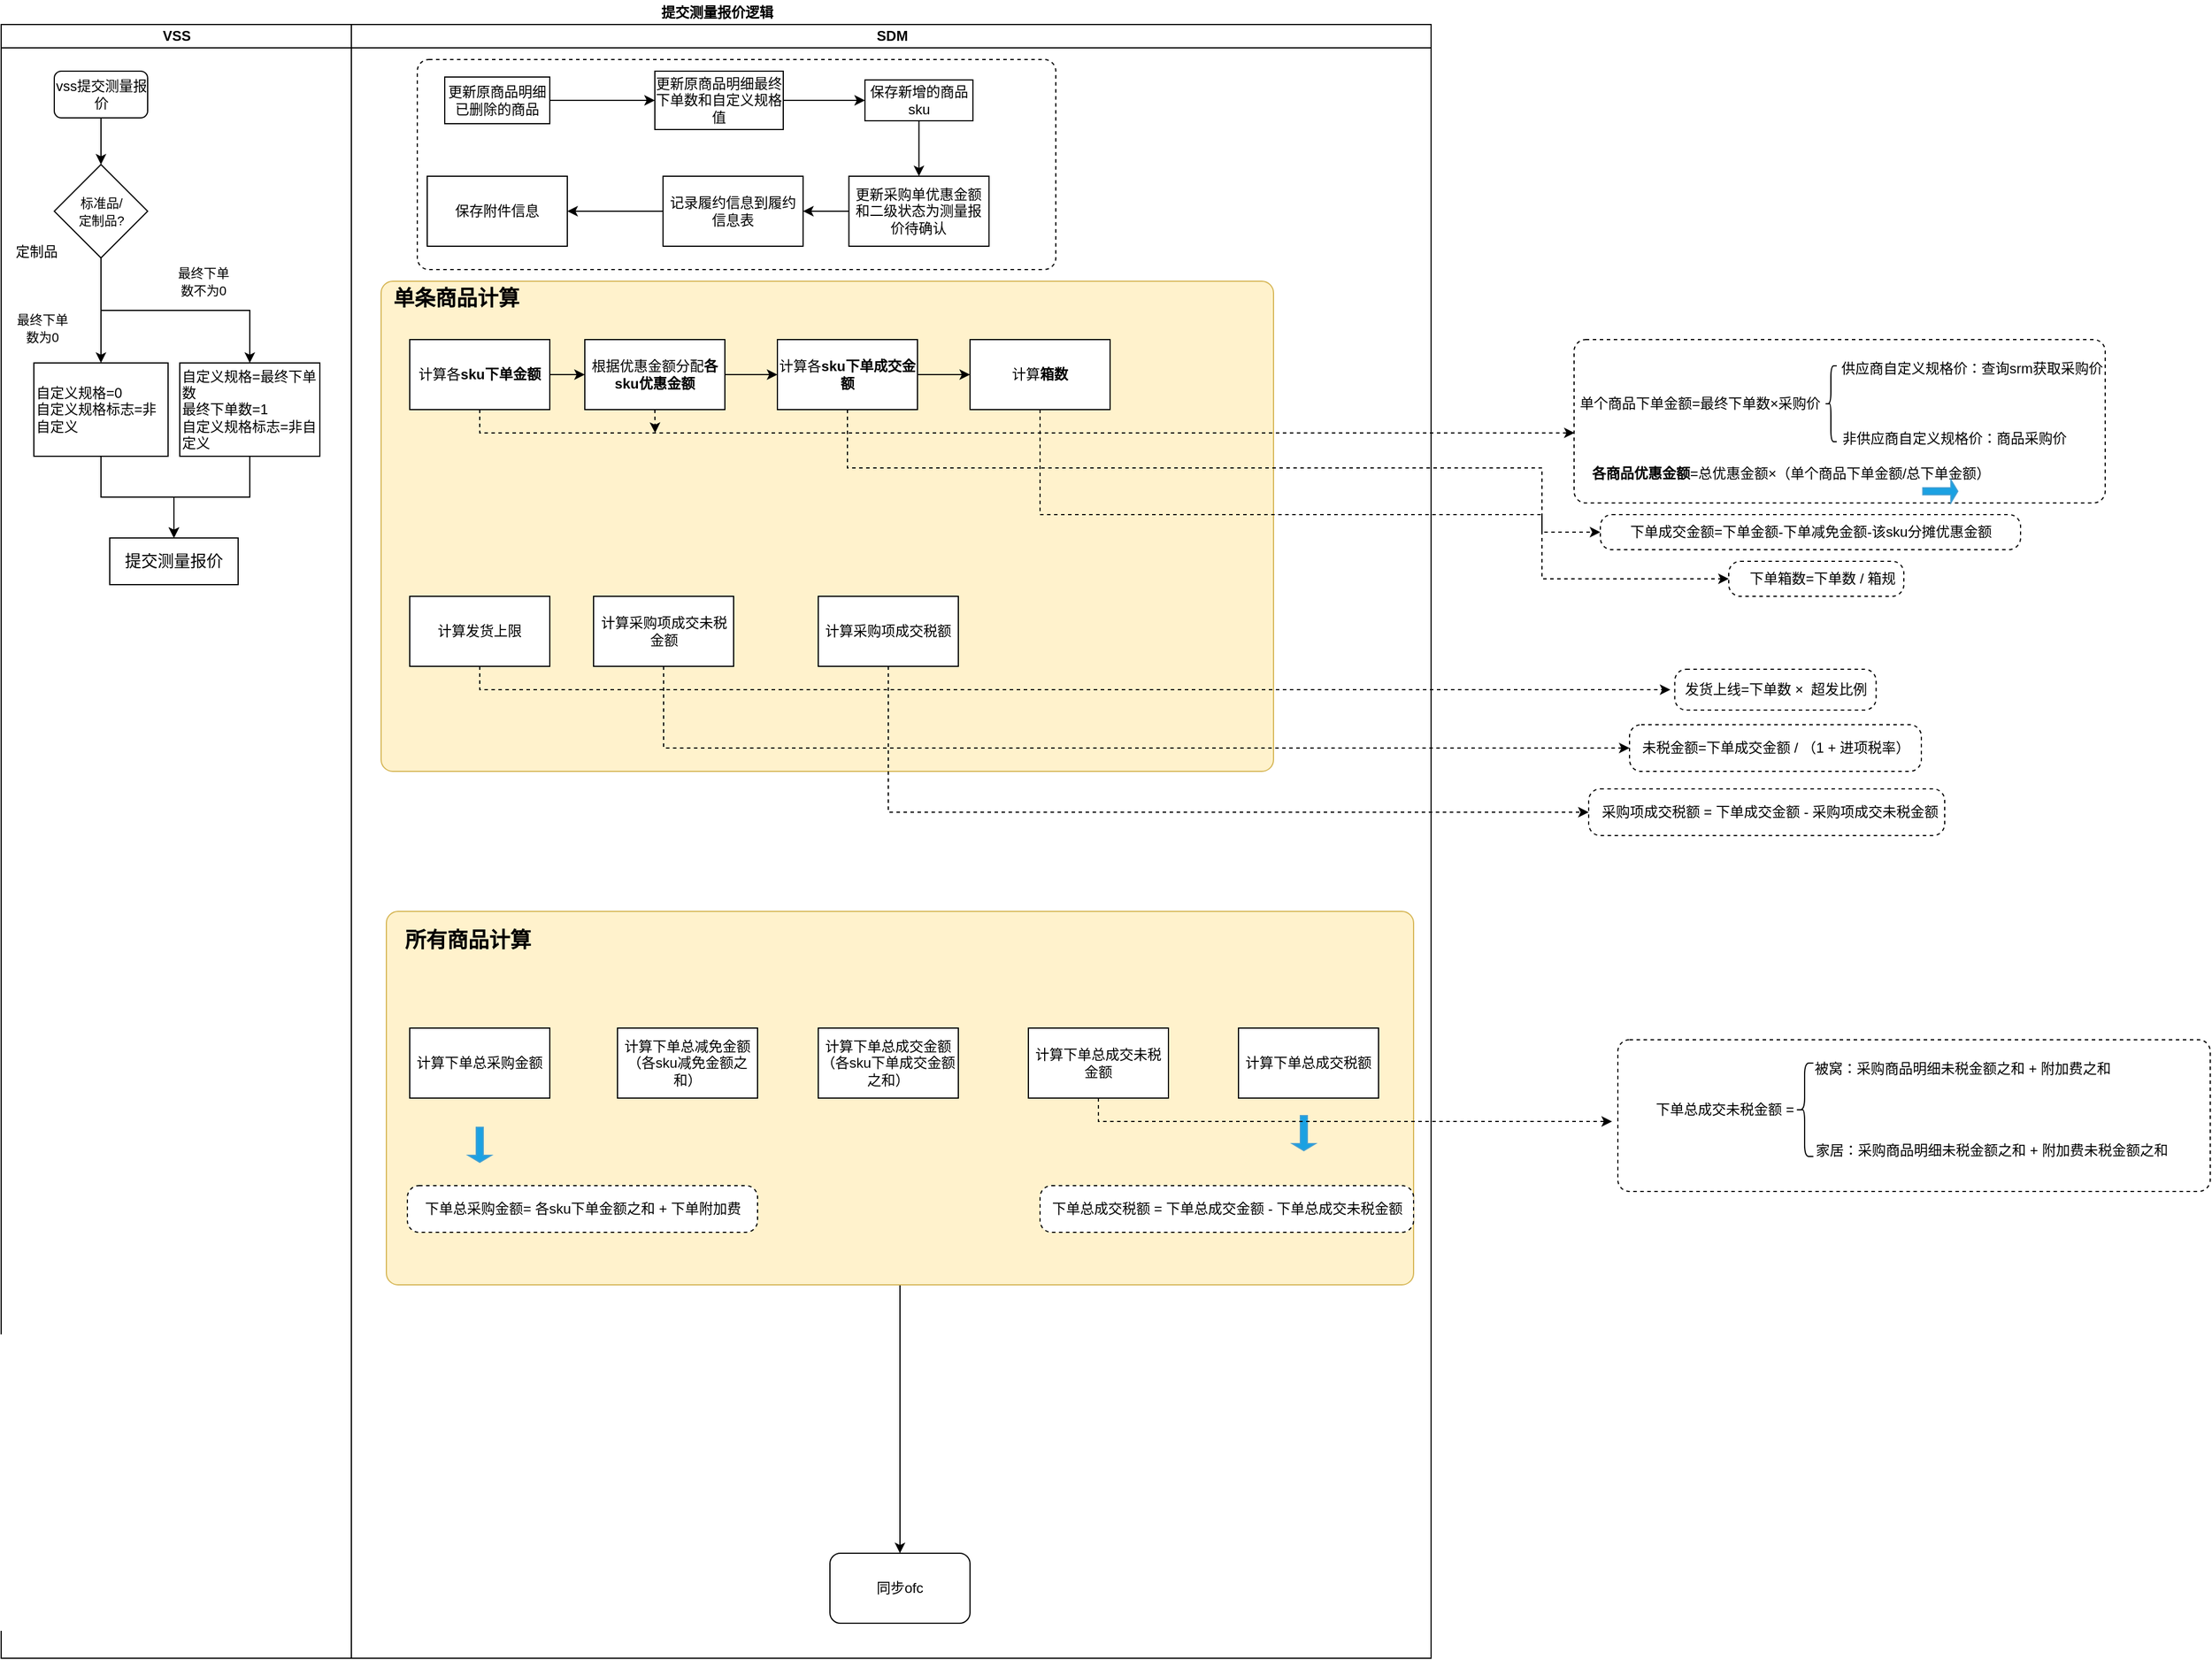 <mxfile version="21.0.2" type="github">
  <diagram id="JKw0qQSvfnZ8Y1qUwBom" name="第 1 页">
    <mxGraphModel dx="1734" dy="2137" grid="1" gridSize="10" guides="1" tooltips="1" connect="1" arrows="1" fold="1" page="1" pageScale="1" pageWidth="827" pageHeight="1169" math="0" shadow="0">
      <root>
        <mxCell id="0" />
        <mxCell id="1" parent="0" />
        <mxCell id="-lKPWAhwLu32L64SSE1R-109" value="" style="html=1;align=center;verticalAlign=top;rounded=1;absoluteArcSize=1;arcSize=20;whiteSpace=wrap;dashed=1;glass=0;" vertex="1" parent="1">
          <mxGeometry x="1525" y="870" width="507.5" height="130" as="geometry" />
        </mxCell>
        <mxCell id="-lKPWAhwLu32L64SSE1R-1" value="提交测量报价逻辑" style="swimlane;childLayout=stackLayout;resizeParent=1;resizeParentMax=0;startSize=20;html=1;opacity=0;" vertex="1" parent="1">
          <mxGeometry x="140" y="-20" width="1225" height="1420" as="geometry" />
        </mxCell>
        <mxCell id="-lKPWAhwLu32L64SSE1R-2" value="VSS" style="swimlane;startSize=20;html=1;" vertex="1" parent="-lKPWAhwLu32L64SSE1R-1">
          <mxGeometry y="20" width="300" height="1400" as="geometry" />
        </mxCell>
        <mxCell id="s9kQpzu7OyrbzW0i88vx-4" style="edgeStyle=orthogonalEdgeStyle;rounded=0;orthogonalLoop=1;jettySize=auto;html=1;entryX=0.5;entryY=0;entryDx=0;entryDy=0;" parent="-lKPWAhwLu32L64SSE1R-2" source="s9kQpzu7OyrbzW0i88vx-2" edge="1" target="-lKPWAhwLu32L64SSE1R-5">
          <mxGeometry relative="1" as="geometry">
            <mxPoint x="83.0" y="120" as="targetPoint" />
          </mxGeometry>
        </mxCell>
        <mxCell id="s9kQpzu7OyrbzW0i88vx-2" value="vss提交测量报价" style="rounded=1;whiteSpace=wrap;html=1;" parent="-lKPWAhwLu32L64SSE1R-2" vertex="1">
          <mxGeometry x="45.5" y="40" width="80" height="40" as="geometry" />
        </mxCell>
        <mxCell id="-lKPWAhwLu32L64SSE1R-15" style="edgeStyle=orthogonalEdgeStyle;rounded=0;orthogonalLoop=1;jettySize=auto;html=1;exitX=0.5;exitY=1;exitDx=0;exitDy=0;entryX=0.5;entryY=0;entryDx=0;entryDy=0;" edge="1" parent="-lKPWAhwLu32L64SSE1R-2" source="-lKPWAhwLu32L64SSE1R-5" target="-lKPWAhwLu32L64SSE1R-14">
          <mxGeometry relative="1" as="geometry" />
        </mxCell>
        <mxCell id="-lKPWAhwLu32L64SSE1R-5" value="&lt;font style=&quot;font-size: 11px;&quot;&gt;标准品/&lt;br style=&quot;font-size: 11px;&quot;&gt;定制品?&lt;/font&gt;" style="rhombus;whiteSpace=wrap;html=1;" vertex="1" parent="-lKPWAhwLu32L64SSE1R-2">
          <mxGeometry x="45.5" y="120" width="80" height="80" as="geometry" />
        </mxCell>
        <mxCell id="-lKPWAhwLu32L64SSE1R-18" style="edgeStyle=orthogonalEdgeStyle;rounded=0;orthogonalLoop=1;jettySize=auto;html=1;exitX=0.5;exitY=1;exitDx=0;exitDy=0;entryX=0.5;entryY=0;entryDx=0;entryDy=0;" edge="1" parent="-lKPWAhwLu32L64SSE1R-2" source="-lKPWAhwLu32L64SSE1R-7" target="-lKPWAhwLu32L64SSE1R-17">
          <mxGeometry relative="1" as="geometry" />
        </mxCell>
        <mxCell id="-lKPWAhwLu32L64SSE1R-7" value="自定义规格=0&lt;br&gt;自定义规格标志=非自定义" style="rounded=0;whiteSpace=wrap;html=1;align=left;" vertex="1" parent="-lKPWAhwLu32L64SSE1R-2">
          <mxGeometry x="28" y="290" width="115" height="80" as="geometry" />
        </mxCell>
        <mxCell id="-lKPWAhwLu32L64SSE1R-6" style="edgeStyle=orthogonalEdgeStyle;rounded=0;orthogonalLoop=1;jettySize=auto;html=1;exitX=0.5;exitY=1;exitDx=0;exitDy=0;" edge="1" parent="-lKPWAhwLu32L64SSE1R-2" source="-lKPWAhwLu32L64SSE1R-5" target="-lKPWAhwLu32L64SSE1R-7">
          <mxGeometry relative="1" as="geometry">
            <mxPoint x="83.143" y="240" as="targetPoint" />
          </mxGeometry>
        </mxCell>
        <mxCell id="-lKPWAhwLu32L64SSE1R-11" value="定制品" style="text;html=1;align=center;verticalAlign=middle;resizable=0;points=[];autosize=1;strokeColor=none;fillColor=none;" vertex="1" parent="-lKPWAhwLu32L64SSE1R-2">
          <mxGeometry x="-4.547e-13" y="180" width="60" height="30" as="geometry" />
        </mxCell>
        <mxCell id="-lKPWAhwLu32L64SSE1R-12" value="&lt;font style=&quot;font-size: 11px;&quot;&gt;最终下单&lt;br&gt;数为0&lt;/font&gt;" style="text;html=1;align=center;verticalAlign=middle;resizable=0;points=[];autosize=1;strokeColor=none;fillColor=none;" vertex="1" parent="-lKPWAhwLu32L64SSE1R-2">
          <mxGeometry x="-4.547e-13" y="240" width="70" height="40" as="geometry" />
        </mxCell>
        <mxCell id="-lKPWAhwLu32L64SSE1R-19" style="edgeStyle=orthogonalEdgeStyle;rounded=0;orthogonalLoop=1;jettySize=auto;html=1;exitX=0.5;exitY=1;exitDx=0;exitDy=0;entryX=0.5;entryY=0;entryDx=0;entryDy=0;" edge="1" parent="-lKPWAhwLu32L64SSE1R-2" source="-lKPWAhwLu32L64SSE1R-14" target="-lKPWAhwLu32L64SSE1R-17">
          <mxGeometry relative="1" as="geometry">
            <mxPoint x="153.0" y="440" as="targetPoint" />
          </mxGeometry>
        </mxCell>
        <mxCell id="-lKPWAhwLu32L64SSE1R-14" value="自定义规格=最终下单数&lt;br&gt;最终下单数=1&lt;br&gt;自定义规格标志=非自定义" style="rounded=0;whiteSpace=wrap;html=1;align=left;" vertex="1" parent="-lKPWAhwLu32L64SSE1R-2">
          <mxGeometry x="153" y="290" width="120" height="80" as="geometry" />
        </mxCell>
        <mxCell id="-lKPWAhwLu32L64SSE1R-16" value="&lt;font style=&quot;font-size: 11px;&quot;&gt;最终下单&lt;br&gt;数不为0&lt;/font&gt;" style="text;html=1;align=center;verticalAlign=middle;resizable=0;points=[];autosize=1;strokeColor=none;fillColor=none;" vertex="1" parent="-lKPWAhwLu32L64SSE1R-2">
          <mxGeometry x="138.0" y="200" width="70" height="40" as="geometry" />
        </mxCell>
        <mxCell id="-lKPWAhwLu32L64SSE1R-17" value="&lt;font style=&quot;font-size: 14px;&quot;&gt;提交测量报价&lt;/font&gt;" style="rounded=0;whiteSpace=wrap;html=1;" vertex="1" parent="-lKPWAhwLu32L64SSE1R-2">
          <mxGeometry x="93" y="440" width="110" height="40" as="geometry" />
        </mxCell>
        <mxCell id="-lKPWAhwLu32L64SSE1R-3" value="SDM" style="swimlane;startSize=20;html=1;" vertex="1" parent="-lKPWAhwLu32L64SSE1R-1">
          <mxGeometry x="300" y="20" width="925" height="1400" as="geometry" />
        </mxCell>
        <mxCell id="-lKPWAhwLu32L64SSE1R-113" style="edgeStyle=orthogonalEdgeStyle;rounded=0;orthogonalLoop=1;jettySize=auto;html=1;exitX=0.5;exitY=1;exitDx=0;exitDy=0;" edge="1" parent="-lKPWAhwLu32L64SSE1R-3" source="-lKPWAhwLu32L64SSE1R-111" target="-lKPWAhwLu32L64SSE1R-82">
          <mxGeometry relative="1" as="geometry" />
        </mxCell>
        <mxCell id="-lKPWAhwLu32L64SSE1R-111" value="" style="html=1;align=center;verticalAlign=top;rounded=1;absoluteArcSize=1;arcSize=20;whiteSpace=wrap;glass=0;fillColor=#fff2cc;strokeColor=#d6b656;" vertex="1" parent="-lKPWAhwLu32L64SSE1R-3">
          <mxGeometry x="30" y="760" width="880" height="320" as="geometry" />
        </mxCell>
        <mxCell id="-lKPWAhwLu32L64SSE1R-107" value="" style="html=1;align=center;verticalAlign=top;rounded=1;absoluteArcSize=1;arcSize=20;whiteSpace=wrap;dashed=1;glass=0;" vertex="1" parent="-lKPWAhwLu32L64SSE1R-3">
          <mxGeometry x="590" y="995" width="320" height="40" as="geometry" />
        </mxCell>
        <mxCell id="-lKPWAhwLu32L64SSE1R-101" value="" style="html=1;align=center;verticalAlign=top;rounded=1;absoluteArcSize=1;arcSize=20;whiteSpace=wrap;glass=0;fillColor=#fff2cc;strokeColor=#d6b656;" vertex="1" parent="-lKPWAhwLu32L64SSE1R-3">
          <mxGeometry x="25.5" y="220" width="764.5" height="420" as="geometry" />
        </mxCell>
        <mxCell id="-lKPWAhwLu32L64SSE1R-88" value="" style="html=1;align=center;verticalAlign=top;rounded=1;absoluteArcSize=1;arcSize=20;whiteSpace=wrap;dashed=1;glass=0;" vertex="1" parent="-lKPWAhwLu32L64SSE1R-3">
          <mxGeometry x="56.5" y="30" width="547" height="180" as="geometry" />
        </mxCell>
        <mxCell id="-lKPWAhwLu32L64SSE1R-71" value="" style="html=1;align=center;verticalAlign=top;rounded=1;absoluteArcSize=1;arcSize=20;whiteSpace=wrap;dashed=1;glass=0;" vertex="1" parent="-lKPWAhwLu32L64SSE1R-3">
          <mxGeometry x="48" y="995" width="300" height="40" as="geometry" />
        </mxCell>
        <mxCell id="-lKPWAhwLu32L64SSE1R-83" style="edgeStyle=orthogonalEdgeStyle;rounded=0;orthogonalLoop=1;jettySize=auto;html=1;exitX=1;exitY=0.5;exitDx=0;exitDy=0;" edge="1" parent="-lKPWAhwLu32L64SSE1R-3" source="-lKPWAhwLu32L64SSE1R-20" target="-lKPWAhwLu32L64SSE1R-21">
          <mxGeometry relative="1" as="geometry" />
        </mxCell>
        <mxCell id="-lKPWAhwLu32L64SSE1R-20" value="更新原商品明细已删除的商品" style="rounded=0;whiteSpace=wrap;html=1;" vertex="1" parent="-lKPWAhwLu32L64SSE1R-3">
          <mxGeometry x="80" y="45" width="90" height="40" as="geometry" />
        </mxCell>
        <mxCell id="-lKPWAhwLu32L64SSE1R-84" style="edgeStyle=orthogonalEdgeStyle;rounded=0;orthogonalLoop=1;jettySize=auto;html=1;exitX=1;exitY=0.5;exitDx=0;exitDy=0;" edge="1" parent="-lKPWAhwLu32L64SSE1R-3" source="-lKPWAhwLu32L64SSE1R-21" target="-lKPWAhwLu32L64SSE1R-23">
          <mxGeometry relative="1" as="geometry" />
        </mxCell>
        <mxCell id="-lKPWAhwLu32L64SSE1R-21" value="更新原商品明细最终下单数和自定义规格值" style="whiteSpace=wrap;html=1;rounded=0;" vertex="1" parent="-lKPWAhwLu32L64SSE1R-3">
          <mxGeometry x="260" y="40" width="110" height="50" as="geometry" />
        </mxCell>
        <mxCell id="-lKPWAhwLu32L64SSE1R-85" style="edgeStyle=orthogonalEdgeStyle;rounded=0;orthogonalLoop=1;jettySize=auto;html=1;exitX=0.5;exitY=1;exitDx=0;exitDy=0;" edge="1" parent="-lKPWAhwLu32L64SSE1R-3" source="-lKPWAhwLu32L64SSE1R-23" target="-lKPWAhwLu32L64SSE1R-25">
          <mxGeometry relative="1" as="geometry" />
        </mxCell>
        <mxCell id="-lKPWAhwLu32L64SSE1R-23" value="保存新增的商品sku" style="whiteSpace=wrap;html=1;rounded=0;" vertex="1" parent="-lKPWAhwLu32L64SSE1R-3">
          <mxGeometry x="440" y="47.5" width="92.5" height="35" as="geometry" />
        </mxCell>
        <mxCell id="-lKPWAhwLu32L64SSE1R-86" style="edgeStyle=orthogonalEdgeStyle;rounded=0;orthogonalLoop=1;jettySize=auto;html=1;exitX=0;exitY=0.5;exitDx=0;exitDy=0;" edge="1" parent="-lKPWAhwLu32L64SSE1R-3" source="-lKPWAhwLu32L64SSE1R-25" target="-lKPWAhwLu32L64SSE1R-27">
          <mxGeometry relative="1" as="geometry" />
        </mxCell>
        <mxCell id="-lKPWAhwLu32L64SSE1R-25" value="更新采购单优惠金额和二级状态为测量报价待确认" style="whiteSpace=wrap;html=1;rounded=0;" vertex="1" parent="-lKPWAhwLu32L64SSE1R-3">
          <mxGeometry x="426.25" y="130" width="120" height="60" as="geometry" />
        </mxCell>
        <mxCell id="-lKPWAhwLu32L64SSE1R-87" style="edgeStyle=orthogonalEdgeStyle;rounded=0;orthogonalLoop=1;jettySize=auto;html=1;exitX=0;exitY=0.5;exitDx=0;exitDy=0;" edge="1" parent="-lKPWAhwLu32L64SSE1R-3" source="-lKPWAhwLu32L64SSE1R-27" target="-lKPWAhwLu32L64SSE1R-29">
          <mxGeometry relative="1" as="geometry" />
        </mxCell>
        <mxCell id="-lKPWAhwLu32L64SSE1R-27" value="记录履约信息到履约信息表" style="whiteSpace=wrap;html=1;rounded=0;" vertex="1" parent="-lKPWAhwLu32L64SSE1R-3">
          <mxGeometry x="267" y="130" width="120" height="60" as="geometry" />
        </mxCell>
        <mxCell id="-lKPWAhwLu32L64SSE1R-29" value="保存附件信息" style="whiteSpace=wrap;html=1;rounded=0;" vertex="1" parent="-lKPWAhwLu32L64SSE1R-3">
          <mxGeometry x="65" y="130" width="120" height="60" as="geometry" />
        </mxCell>
        <mxCell id="-lKPWAhwLu32L64SSE1R-98" style="edgeStyle=orthogonalEdgeStyle;rounded=0;orthogonalLoop=1;jettySize=auto;html=1;exitX=1;exitY=0.5;exitDx=0;exitDy=0;" edge="1" parent="-lKPWAhwLu32L64SSE1R-3" source="-lKPWAhwLu32L64SSE1R-31" target="-lKPWAhwLu32L64SSE1R-42">
          <mxGeometry relative="1" as="geometry" />
        </mxCell>
        <mxCell id="-lKPWAhwLu32L64SSE1R-103" style="edgeStyle=orthogonalEdgeStyle;rounded=0;orthogonalLoop=1;jettySize=auto;html=1;exitX=0.5;exitY=1;exitDx=0;exitDy=0;dashed=1;" edge="1" parent="-lKPWAhwLu32L64SSE1R-3" source="-lKPWAhwLu32L64SSE1R-31">
          <mxGeometry relative="1" as="geometry">
            <mxPoint x="260.241" y="350" as="targetPoint" />
          </mxGeometry>
        </mxCell>
        <mxCell id="-lKPWAhwLu32L64SSE1R-31" value="根据优惠金额分配&lt;b&gt;各sku优惠金额&lt;/b&gt;" style="rounded=0;whiteSpace=wrap;html=1;" vertex="1" parent="-lKPWAhwLu32L64SSE1R-3">
          <mxGeometry x="200.0" y="270" width="120" height="60" as="geometry" />
        </mxCell>
        <mxCell id="-lKPWAhwLu32L64SSE1R-97" style="edgeStyle=orthogonalEdgeStyle;rounded=0;orthogonalLoop=1;jettySize=auto;html=1;exitX=1;exitY=0.5;exitDx=0;exitDy=0;" edge="1" parent="-lKPWAhwLu32L64SSE1R-3" source="-lKPWAhwLu32L64SSE1R-41" target="-lKPWAhwLu32L64SSE1R-31">
          <mxGeometry relative="1" as="geometry" />
        </mxCell>
        <mxCell id="-lKPWAhwLu32L64SSE1R-41" value="计算各&lt;b&gt;sku下单金额&lt;/b&gt;" style="rounded=0;whiteSpace=wrap;html=1;" vertex="1" parent="-lKPWAhwLu32L64SSE1R-3">
          <mxGeometry x="50.0" y="270" width="120" height="60" as="geometry" />
        </mxCell>
        <mxCell id="-lKPWAhwLu32L64SSE1R-99" style="edgeStyle=orthogonalEdgeStyle;rounded=0;orthogonalLoop=1;jettySize=auto;html=1;exitX=1;exitY=0.5;exitDx=0;exitDy=0;" edge="1" parent="-lKPWAhwLu32L64SSE1R-3" source="-lKPWAhwLu32L64SSE1R-42" target="-lKPWAhwLu32L64SSE1R-46">
          <mxGeometry relative="1" as="geometry" />
        </mxCell>
        <mxCell id="-lKPWAhwLu32L64SSE1R-42" value="计算各&lt;b&gt;sku下单成交金额&lt;/b&gt;" style="rounded=0;whiteSpace=wrap;html=1;" vertex="1" parent="-lKPWAhwLu32L64SSE1R-3">
          <mxGeometry x="365.0" y="270" width="120" height="60" as="geometry" />
        </mxCell>
        <mxCell id="-lKPWAhwLu32L64SSE1R-46" value="计算&lt;b&gt;箱数&lt;/b&gt;" style="rounded=0;whiteSpace=wrap;html=1;" vertex="1" parent="-lKPWAhwLu32L64SSE1R-3">
          <mxGeometry x="530.0" y="270" width="120" height="60" as="geometry" />
        </mxCell>
        <mxCell id="-lKPWAhwLu32L64SSE1R-50" value="计算发货上限" style="rounded=0;whiteSpace=wrap;html=1;" vertex="1" parent="-lKPWAhwLu32L64SSE1R-3">
          <mxGeometry x="50.0" y="490" width="120" height="60" as="geometry" />
        </mxCell>
        <mxCell id="-lKPWAhwLu32L64SSE1R-55" value="计算采购项成交未税金额" style="rounded=0;whiteSpace=wrap;html=1;" vertex="1" parent="-lKPWAhwLu32L64SSE1R-3">
          <mxGeometry x="207.5" y="490" width="120" height="60" as="geometry" />
        </mxCell>
        <mxCell id="-lKPWAhwLu32L64SSE1R-62" value="计算采购项成交税额" style="rounded=0;whiteSpace=wrap;html=1;" vertex="1" parent="-lKPWAhwLu32L64SSE1R-3">
          <mxGeometry x="400.0" y="490" width="120" height="60" as="geometry" />
        </mxCell>
        <mxCell id="-lKPWAhwLu32L64SSE1R-67" value="计算下单总采购金额" style="rounded=0;whiteSpace=wrap;html=1;" vertex="1" parent="-lKPWAhwLu32L64SSE1R-3">
          <mxGeometry x="50.0" y="860" width="120" height="60" as="geometry" />
        </mxCell>
        <mxCell id="-lKPWAhwLu32L64SSE1R-68" value="计算下单总减免金额&lt;br&gt;（各sku减免金额之和）" style="rounded=0;whiteSpace=wrap;html=1;" vertex="1" parent="-lKPWAhwLu32L64SSE1R-3">
          <mxGeometry x="228.0" y="860" width="120" height="60" as="geometry" />
        </mxCell>
        <mxCell id="-lKPWAhwLu32L64SSE1R-69" value="计算下单总成交金额&lt;br&gt;（各sku下单成交金额之和）" style="rounded=0;whiteSpace=wrap;html=1;" vertex="1" parent="-lKPWAhwLu32L64SSE1R-3">
          <mxGeometry x="400.0" y="860" width="120" height="60" as="geometry" />
        </mxCell>
        <mxCell id="-lKPWAhwLu32L64SSE1R-70" value="下单总采购金额= 各sku下单金额之和 + 下单附加费" style="text;html=1;align=center;verticalAlign=middle;resizable=0;points=[];autosize=1;strokeColor=none;fillColor=none;" vertex="1" parent="-lKPWAhwLu32L64SSE1R-3">
          <mxGeometry x="53.0" y="1000" width="290" height="30" as="geometry" />
        </mxCell>
        <mxCell id="-lKPWAhwLu32L64SSE1R-72" value="" style="shape=singleArrow;whiteSpace=wrap;html=1;fillColor=#1ba1e2;strokeColor=#469fd2;fontColor=#ffffff;rotation=90;" vertex="1" parent="-lKPWAhwLu32L64SSE1R-3">
          <mxGeometry x="95" y="950" width="30" height="20" as="geometry" />
        </mxCell>
        <mxCell id="-lKPWAhwLu32L64SSE1R-73" value="计算下单总成交未税金额" style="rounded=0;whiteSpace=wrap;html=1;" vertex="1" parent="-lKPWAhwLu32L64SSE1R-3">
          <mxGeometry x="580.0" y="860" width="120" height="60" as="geometry" />
        </mxCell>
        <mxCell id="-lKPWAhwLu32L64SSE1R-80" value="计算下单总成交税额" style="rounded=0;whiteSpace=wrap;html=1;" vertex="1" parent="-lKPWAhwLu32L64SSE1R-3">
          <mxGeometry x="760.0" y="860" width="120" height="60" as="geometry" />
        </mxCell>
        <mxCell id="-lKPWAhwLu32L64SSE1R-81" value="下单总成交税额 = 下单总成交金额 - 下单总成交未税金额" style="text;html=1;align=center;verticalAlign=middle;resizable=0;points=[];autosize=1;strokeColor=none;fillColor=none;" vertex="1" parent="-lKPWAhwLu32L64SSE1R-3">
          <mxGeometry x="590.0" y="1000" width="320" height="30" as="geometry" />
        </mxCell>
        <mxCell id="-lKPWAhwLu32L64SSE1R-82" value="同步ofc" style="rounded=1;whiteSpace=wrap;html=1;" vertex="1" parent="-lKPWAhwLu32L64SSE1R-3">
          <mxGeometry x="410.0" y="1310" width="120" height="60" as="geometry" />
        </mxCell>
        <mxCell id="-lKPWAhwLu32L64SSE1R-104" value="&lt;b&gt;&lt;font style=&quot;font-size: 18px;&quot;&gt;单条商品计算&lt;/font&gt;&lt;/b&gt;" style="text;html=1;strokeColor=none;fillColor=none;align=center;verticalAlign=middle;whiteSpace=wrap;rounded=0;" vertex="1" parent="-lKPWAhwLu32L64SSE1R-3">
          <mxGeometry x="30" y="220" width="120" height="30" as="geometry" />
        </mxCell>
        <mxCell id="-lKPWAhwLu32L64SSE1R-105" value="" style="shape=singleArrow;whiteSpace=wrap;html=1;fillColor=#1ba1e2;strokeColor=#469fd2;fontColor=#ffffff;rotation=90;" vertex="1" parent="-lKPWAhwLu32L64SSE1R-3">
          <mxGeometry x="801" y="940" width="30" height="20" as="geometry" />
        </mxCell>
        <mxCell id="-lKPWAhwLu32L64SSE1R-112" value="&lt;b&gt;&lt;font style=&quot;font-size: 18px;&quot;&gt;所有商品计算&lt;/font&gt;&lt;/b&gt;" style="text;html=1;strokeColor=none;fillColor=none;align=center;verticalAlign=middle;whiteSpace=wrap;rounded=0;" vertex="1" parent="-lKPWAhwLu32L64SSE1R-3">
          <mxGeometry x="40" y="770" width="120" height="30" as="geometry" />
        </mxCell>
        <mxCell id="-lKPWAhwLu32L64SSE1R-48" value="" style="html=1;align=center;verticalAlign=top;rounded=1;absoluteArcSize=1;arcSize=20;whiteSpace=wrap;dashed=1;glass=0;" vertex="1" parent="1">
          <mxGeometry x="1620.0" y="460" width="150" height="30" as="geometry" />
        </mxCell>
        <mxCell id="-lKPWAhwLu32L64SSE1R-47" value="下单箱数=下单数 / 箱规" style="text;html=1;align=center;verticalAlign=middle;resizable=0;points=[];autosize=1;strokeColor=none;fillColor=none;" vertex="1" parent="1">
          <mxGeometry x="1625.0" y="460" width="150" height="30" as="geometry" />
        </mxCell>
        <mxCell id="-lKPWAhwLu32L64SSE1R-92" style="edgeStyle=orthogonalEdgeStyle;rounded=0;orthogonalLoop=1;jettySize=auto;html=1;exitX=0.5;exitY=1;exitDx=0;exitDy=0;entryX=0;entryY=0.5;entryDx=0;entryDy=0;dashed=1;" edge="1" parent="1" source="-lKPWAhwLu32L64SSE1R-46" target="-lKPWAhwLu32L64SSE1R-48">
          <mxGeometry relative="1" as="geometry">
            <Array as="points">
              <mxPoint x="1030" y="420" />
              <mxPoint x="1460" y="420" />
              <mxPoint x="1460" y="475" />
            </Array>
          </mxGeometry>
        </mxCell>
        <mxCell id="-lKPWAhwLu32L64SSE1R-44" value="" style="html=1;align=center;verticalAlign=top;rounded=1;absoluteArcSize=1;arcSize=20;whiteSpace=wrap;dashed=1;glass=0;" vertex="1" parent="1">
          <mxGeometry x="1510" y="420" width="360" height="30" as="geometry" />
        </mxCell>
        <mxCell id="-lKPWAhwLu32L64SSE1R-43" value="下单成交金额=下单金额-下单减免金额-该sku分摊优惠金额" style="text;html=1;align=center;verticalAlign=middle;resizable=0;points=[];autosize=1;strokeColor=none;fillColor=none;" vertex="1" parent="1">
          <mxGeometry x="1525.0" y="420" width="330" height="30" as="geometry" />
        </mxCell>
        <mxCell id="-lKPWAhwLu32L64SSE1R-91" style="edgeStyle=orthogonalEdgeStyle;rounded=0;orthogonalLoop=1;jettySize=auto;html=1;exitX=0.5;exitY=1;exitDx=0;exitDy=0;entryX=0;entryY=0.5;entryDx=0;entryDy=0;dashed=1;" edge="1" parent="1" source="-lKPWAhwLu32L64SSE1R-42" target="-lKPWAhwLu32L64SSE1R-44">
          <mxGeometry relative="1" as="geometry">
            <Array as="points">
              <mxPoint x="865" y="380" />
              <mxPoint x="1460" y="380" />
              <mxPoint x="1460" y="435" />
            </Array>
          </mxGeometry>
        </mxCell>
        <mxCell id="-lKPWAhwLu32L64SSE1R-38" value="" style="html=1;align=center;verticalAlign=top;rounded=1;absoluteArcSize=1;arcSize=20;whiteSpace=wrap;dashed=1;glass=0;" vertex="1" parent="1">
          <mxGeometry x="1487.5" y="270" width="455" height="140" as="geometry" />
        </mxCell>
        <mxCell id="-lKPWAhwLu32L64SSE1R-32" value="单个商品下单金额=最终下单数×采购价" style="text;html=1;align=center;verticalAlign=middle;resizable=0;points=[];autosize=1;strokeColor=none;fillColor=none;" vertex="1" parent="1">
          <mxGeometry x="1480.0" y="310" width="230" height="30" as="geometry" />
        </mxCell>
        <mxCell id="-lKPWAhwLu32L64SSE1R-33" value="" style="shape=curlyBracket;whiteSpace=wrap;html=1;rounded=1;labelPosition=left;verticalLabelPosition=middle;align=right;verticalAlign=middle;" vertex="1" parent="1">
          <mxGeometry x="1702.5" y="292.5" width="10" height="65" as="geometry" />
        </mxCell>
        <mxCell id="-lKPWAhwLu32L64SSE1R-34" value="供应商自定义规格价：查询srm获取采购价" style="text;html=1;align=center;verticalAlign=middle;resizable=0;points=[];autosize=1;strokeColor=none;fillColor=none;" vertex="1" parent="1">
          <mxGeometry x="1702.5" y="280" width="250" height="30" as="geometry" />
        </mxCell>
        <mxCell id="-lKPWAhwLu32L64SSE1R-35" value="非供应商自定义规格价：商品采购价" style="text;html=1;align=center;verticalAlign=middle;resizable=0;points=[];autosize=1;strokeColor=none;fillColor=none;" vertex="1" parent="1">
          <mxGeometry x="1702.5" y="340" width="220" height="30" as="geometry" />
        </mxCell>
        <mxCell id="-lKPWAhwLu32L64SSE1R-37" value="&lt;b&gt;各商品优惠金额&lt;/b&gt;=总优惠金额×（单个商品下单金额/总下单金额）" style="text;html=1;align=center;verticalAlign=middle;resizable=0;points=[];autosize=1;strokeColor=none;fillColor=none;" vertex="1" parent="1">
          <mxGeometry x="1492.5" y="370" width="360" height="30" as="geometry" />
        </mxCell>
        <mxCell id="-lKPWAhwLu32L64SSE1R-40" value="" style="shape=singleArrow;whiteSpace=wrap;html=1;fillColor=#1ba1e2;strokeColor=#469fd2;fontColor=#ffffff;" vertex="1" parent="1">
          <mxGeometry x="1786.25" y="390" width="30" height="20" as="geometry" />
        </mxCell>
        <mxCell id="-lKPWAhwLu32L64SSE1R-89" style="edgeStyle=orthogonalEdgeStyle;rounded=0;orthogonalLoop=1;jettySize=auto;html=1;exitX=0.5;exitY=1;exitDx=0;exitDy=0;entryX=0.001;entryY=0.571;entryDx=0;entryDy=0;entryPerimeter=0;dashed=1;" edge="1" parent="1" source="-lKPWAhwLu32L64SSE1R-41" target="-lKPWAhwLu32L64SSE1R-38">
          <mxGeometry relative="1" as="geometry" />
        </mxCell>
        <mxCell id="-lKPWAhwLu32L64SSE1R-53" value="" style="html=1;align=center;verticalAlign=top;rounded=1;absoluteArcSize=1;arcSize=20;whiteSpace=wrap;dashed=1;glass=0;" vertex="1" parent="1">
          <mxGeometry x="1573.75" y="552.5" width="172.5" height="35" as="geometry" />
        </mxCell>
        <mxCell id="-lKPWAhwLu32L64SSE1R-51" value="发货上线=下单数 ×&amp;nbsp; 超发比例" style="text;html=1;align=center;verticalAlign=middle;resizable=0;points=[];autosize=1;strokeColor=none;fillColor=none;" vertex="1" parent="1">
          <mxGeometry x="1570.0" y="555" width="180" height="30" as="geometry" />
        </mxCell>
        <mxCell id="-lKPWAhwLu32L64SSE1R-95" style="edgeStyle=orthogonalEdgeStyle;rounded=0;orthogonalLoop=1;jettySize=auto;html=1;exitX=0.5;exitY=1;exitDx=0;exitDy=0;dashed=1;" edge="1" parent="1" source="-lKPWAhwLu32L64SSE1R-50" target="-lKPWAhwLu32L64SSE1R-51">
          <mxGeometry relative="1" as="geometry">
            <mxPoint x="1460" y="590" as="targetPoint" />
            <Array as="points">
              <mxPoint x="550" y="570" />
            </Array>
          </mxGeometry>
        </mxCell>
        <mxCell id="-lKPWAhwLu32L64SSE1R-59" value="" style="html=1;align=center;verticalAlign=top;rounded=1;absoluteArcSize=1;arcSize=20;whiteSpace=wrap;dashed=1;glass=0;" vertex="1" parent="1">
          <mxGeometry x="1535" y="600" width="250" height="40" as="geometry" />
        </mxCell>
        <mxCell id="-lKPWAhwLu32L64SSE1R-56" value="未税金额=下单成交金额 / （1 + 进项税率）" style="text;html=1;align=center;verticalAlign=middle;resizable=0;points=[];autosize=1;strokeColor=none;fillColor=none;" vertex="1" parent="1">
          <mxGeometry x="1535.0" y="605" width="250" height="30" as="geometry" />
        </mxCell>
        <mxCell id="-lKPWAhwLu32L64SSE1R-96" style="edgeStyle=orthogonalEdgeStyle;rounded=0;orthogonalLoop=1;jettySize=auto;html=1;exitX=0.5;exitY=1;exitDx=0;exitDy=0;entryX=0;entryY=0.5;entryDx=0;entryDy=0;entryPerimeter=0;dashed=1;" edge="1" parent="1" source="-lKPWAhwLu32L64SSE1R-55" target="-lKPWAhwLu32L64SSE1R-56">
          <mxGeometry relative="1" as="geometry" />
        </mxCell>
        <mxCell id="-lKPWAhwLu32L64SSE1R-65" value="" style="html=1;align=center;verticalAlign=top;rounded=1;absoluteArcSize=1;arcSize=20;whiteSpace=wrap;dashed=1;glass=0;" vertex="1" parent="1">
          <mxGeometry x="1500" y="655" width="305" height="40" as="geometry" />
        </mxCell>
        <mxCell id="-lKPWAhwLu32L64SSE1R-63" value="采购项成交税额 = 下单成交金额 - 采购项成交未税金额" style="text;html=1;align=center;verticalAlign=middle;resizable=0;points=[];autosize=1;strokeColor=none;fillColor=none;" vertex="1" parent="1">
          <mxGeometry x="1500.0" y="660" width="310" height="30" as="geometry" />
        </mxCell>
        <mxCell id="-lKPWAhwLu32L64SSE1R-100" style="edgeStyle=orthogonalEdgeStyle;rounded=0;orthogonalLoop=1;jettySize=auto;html=1;exitX=0.5;exitY=1;exitDx=0;exitDy=0;dashed=1;" edge="1" parent="1" source="-lKPWAhwLu32L64SSE1R-62" target="-lKPWAhwLu32L64SSE1R-63">
          <mxGeometry relative="1" as="geometry">
            <mxPoint x="1480" y="680" as="targetPoint" />
            <Array as="points">
              <mxPoint x="900" y="675" />
            </Array>
          </mxGeometry>
        </mxCell>
        <mxCell id="-lKPWAhwLu32L64SSE1R-76" value="" style="shape=curlyBracket;whiteSpace=wrap;html=1;rounded=1;labelPosition=left;verticalLabelPosition=middle;align=right;verticalAlign=middle;size=0.5;" vertex="1" parent="1">
          <mxGeometry x="1677.5" y="890" width="15" height="80" as="geometry" />
        </mxCell>
        <mxCell id="-lKPWAhwLu32L64SSE1R-77" value="被窝：采购商品明细未税金额之和 + 附加费之和" style="text;html=1;align=center;verticalAlign=middle;resizable=0;points=[];autosize=1;strokeColor=none;fillColor=none;" vertex="1" parent="1">
          <mxGeometry x="1680.0" y="880" width="280" height="30" as="geometry" />
        </mxCell>
        <mxCell id="-lKPWAhwLu32L64SSE1R-78" value="家居：采购商品明细未税金额之和 + 附加费未税金额之和" style="text;html=1;align=center;verticalAlign=middle;resizable=0;points=[];autosize=1;strokeColor=none;fillColor=none;" vertex="1" parent="1">
          <mxGeometry x="1680.0" y="950" width="330" height="30" as="geometry" />
        </mxCell>
        <mxCell id="-lKPWAhwLu32L64SSE1R-74" value="下单总成交未税金额 =&amp;nbsp;" style="text;html=1;align=center;verticalAlign=middle;resizable=0;points=[];autosize=1;strokeColor=none;fillColor=none;" vertex="1" parent="1">
          <mxGeometry x="1542.5" y="915" width="150" height="30" as="geometry" />
        </mxCell>
        <mxCell id="-lKPWAhwLu32L64SSE1R-108" style="edgeStyle=orthogonalEdgeStyle;rounded=0;orthogonalLoop=1;jettySize=auto;html=1;exitX=0.5;exitY=1;exitDx=0;exitDy=0;dashed=1;" edge="1" parent="1" source="-lKPWAhwLu32L64SSE1R-73">
          <mxGeometry relative="1" as="geometry">
            <mxPoint x="1520" y="940" as="targetPoint" />
            <Array as="points">
              <mxPoint x="1080" y="940" />
              <mxPoint x="1500" y="940" />
            </Array>
          </mxGeometry>
        </mxCell>
      </root>
    </mxGraphModel>
  </diagram>
</mxfile>
